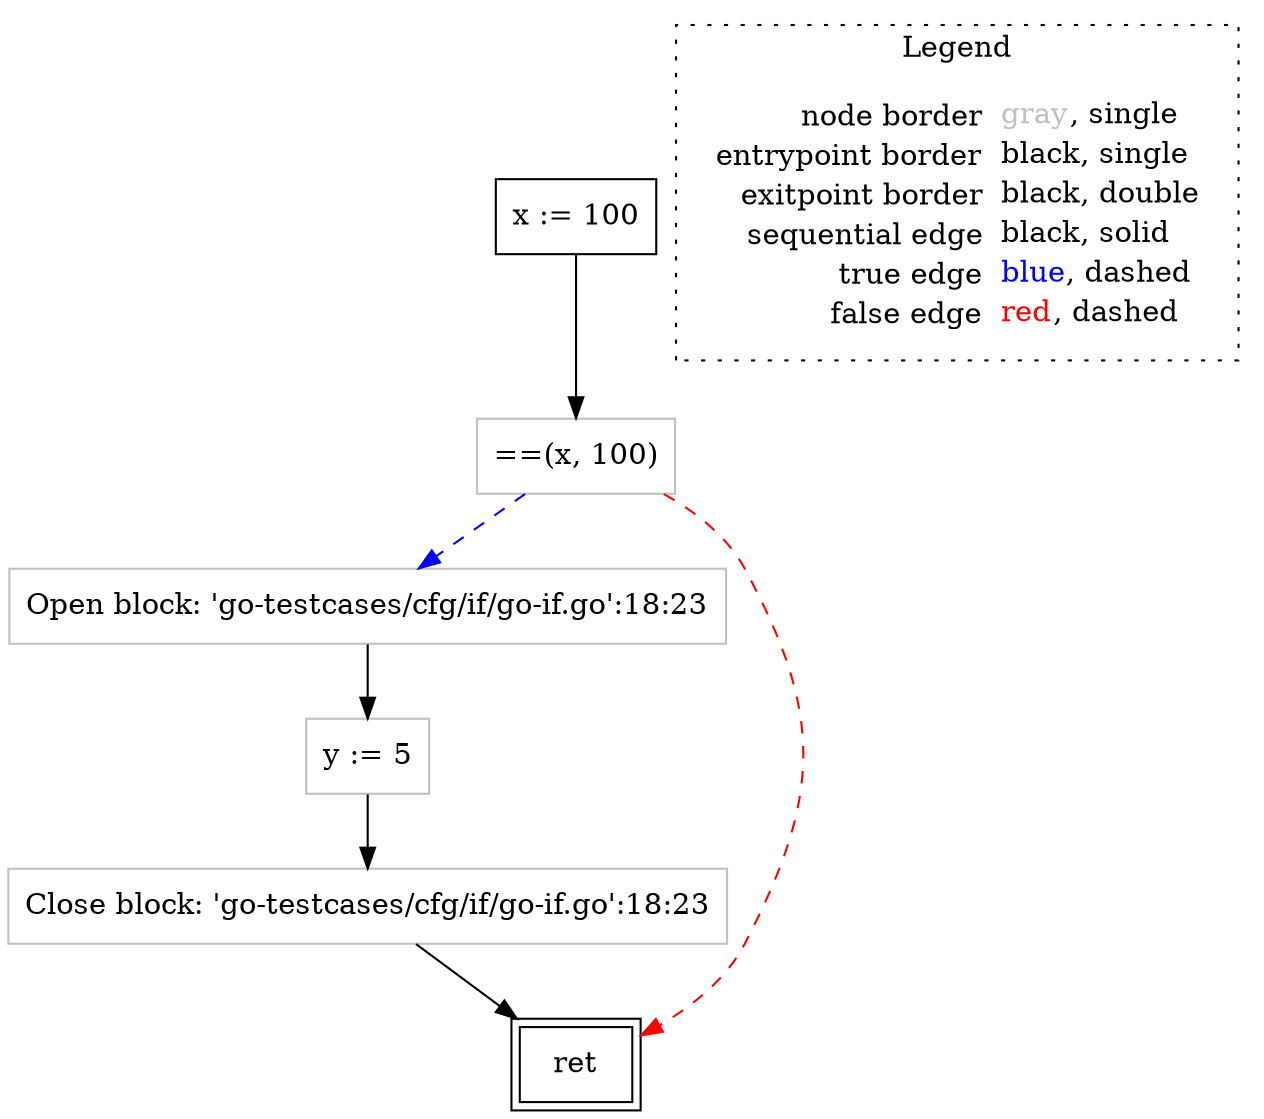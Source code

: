 digraph {
	"node0" [shape="rect",color="black",label=<x := 100>];
	"node1" [shape="rect",color="gray",label=<Open block: 'go-testcases/cfg/if/go-if.go':18:23>];
	"node2" [shape="rect",color="black",peripheries="2",label=<ret>];
	"node3" [shape="rect",color="gray",label=<==(x, 100)>];
	"node4" [shape="rect",color="gray",label=<y := 5>];
	"node5" [shape="rect",color="gray",label=<Close block: 'go-testcases/cfg/if/go-if.go':18:23>];
	"node1" -> "node4" [color="black"];
	"node3" -> "node1" [color="blue",style="dashed"];
	"node3" -> "node2" [color="red",style="dashed"];
	"node4" -> "node5" [color="black"];
	"node5" -> "node2" [color="black"];
	"node0" -> "node3" [color="black"];
subgraph cluster_legend {
	label="Legend";
	style=dotted;
	node [shape=plaintext];
	"legend" [label=<<table border="0" cellpadding="2" cellspacing="0" cellborder="0"><tr><td align="right">node border&nbsp;</td><td align="left"><font color="gray">gray</font>, single</td></tr><tr><td align="right">entrypoint border&nbsp;</td><td align="left"><font color="black">black</font>, single</td></tr><tr><td align="right">exitpoint border&nbsp;</td><td align="left"><font color="black">black</font>, double</td></tr><tr><td align="right">sequential edge&nbsp;</td><td align="left"><font color="black">black</font>, solid</td></tr><tr><td align="right">true edge&nbsp;</td><td align="left"><font color="blue">blue</font>, dashed</td></tr><tr><td align="right">false edge&nbsp;</td><td align="left"><font color="red">red</font>, dashed</td></tr></table>>];
}

}
